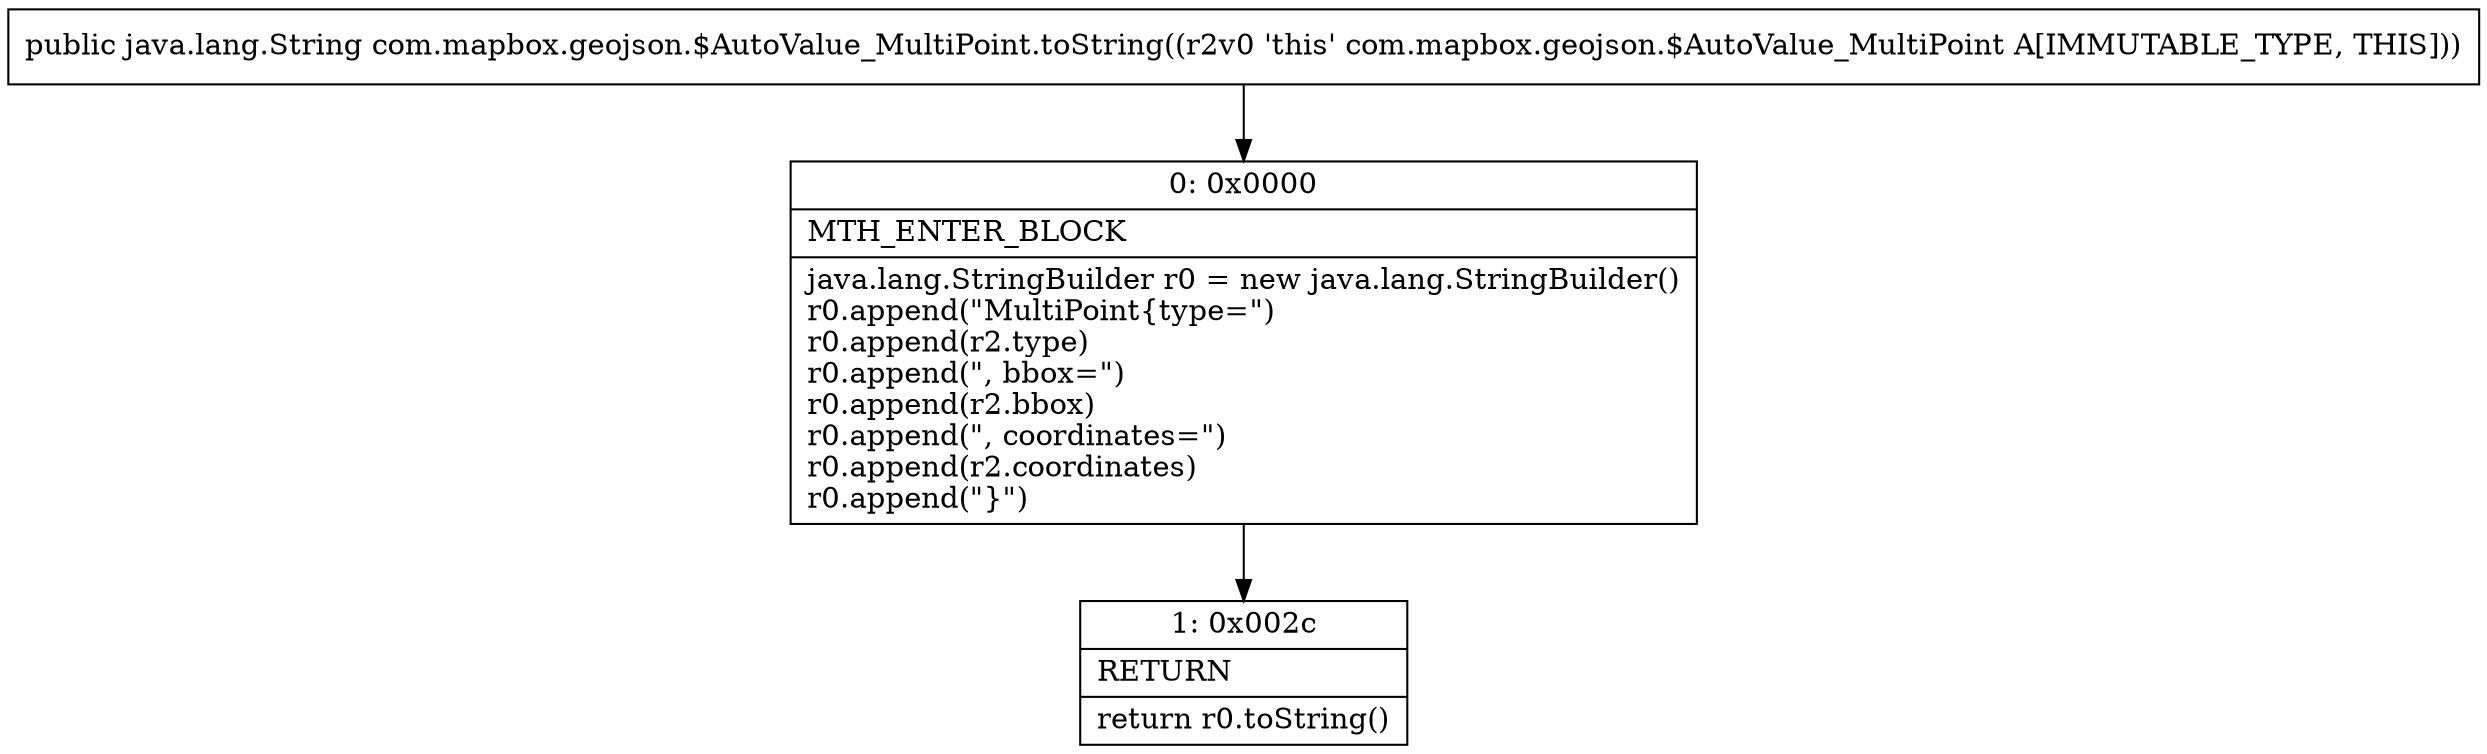digraph "CFG forcom.mapbox.geojson.$AutoValue_MultiPoint.toString()Ljava\/lang\/String;" {
Node_0 [shape=record,label="{0\:\ 0x0000|MTH_ENTER_BLOCK\l|java.lang.StringBuilder r0 = new java.lang.StringBuilder()\lr0.append(\"MultiPoint\{type=\")\lr0.append(r2.type)\lr0.append(\", bbox=\")\lr0.append(r2.bbox)\lr0.append(\", coordinates=\")\lr0.append(r2.coordinates)\lr0.append(\"\}\")\l}"];
Node_1 [shape=record,label="{1\:\ 0x002c|RETURN\l|return r0.toString()\l}"];
MethodNode[shape=record,label="{public java.lang.String com.mapbox.geojson.$AutoValue_MultiPoint.toString((r2v0 'this' com.mapbox.geojson.$AutoValue_MultiPoint A[IMMUTABLE_TYPE, THIS])) }"];
MethodNode -> Node_0;
Node_0 -> Node_1;
}

